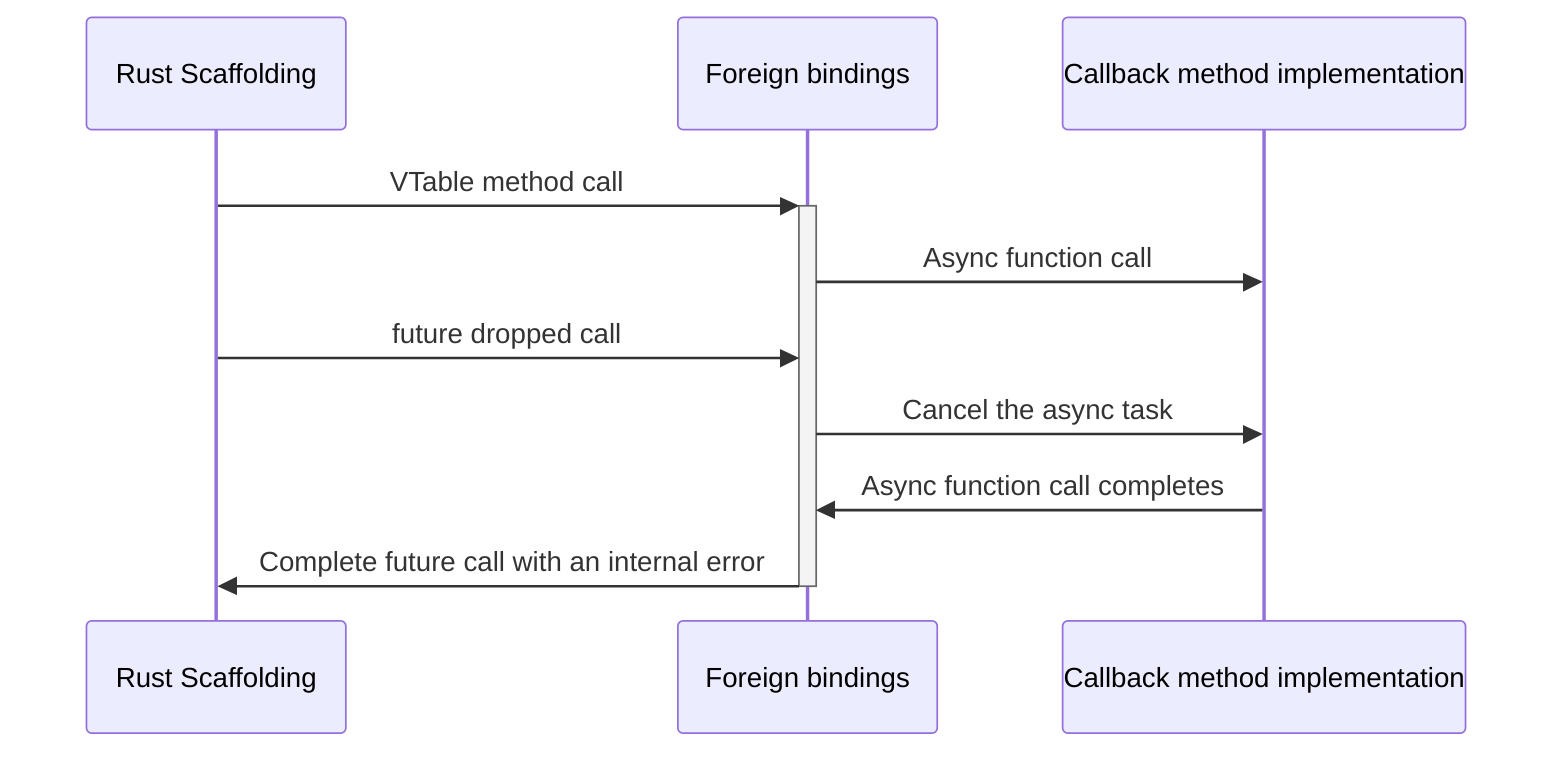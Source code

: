 sequenceDiagram
    Rust Scaffolding ->>+ Foreign bindings: VTable method call
    Foreign bindings ->> Callback method implementation: Async function call
    Rust Scaffolding ->> Foreign bindings: future dropped call
    Foreign bindings ->> Callback method implementation: Cancel the async task
    Callback method implementation ->> Foreign bindings: Async function call completes
    Foreign bindings ->>- Rust Scaffolding: Complete future call with an internal error